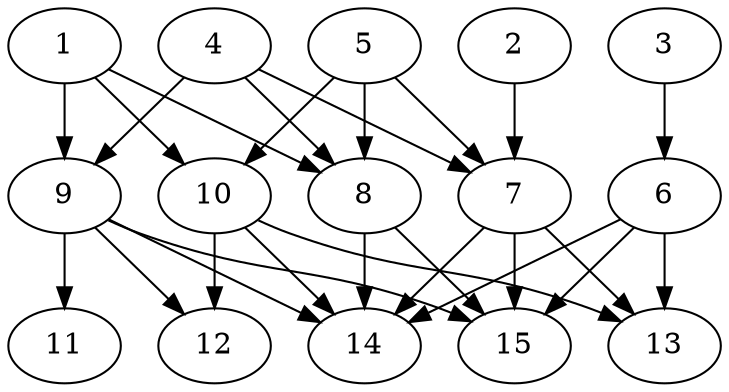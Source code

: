 // DAG automatically generated by daggen at Thu Oct  3 13:59:27 2019
// ./daggen --dot -n 15 --ccr 0.4 --fat 0.7 --regular 0.9 --density 0.9 --mindata 5242880 --maxdata 52428800 
digraph G {
  1 [size="83650560", alpha="0.18", expect_size="33460224"] 
  1 -> 8 [size ="33460224"]
  1 -> 9 [size ="33460224"]
  1 -> 10 [size ="33460224"]
  2 [size="91686400", alpha="0.04", expect_size="36674560"] 
  2 -> 7 [size ="36674560"]
  3 [size="51294720", alpha="0.08", expect_size="20517888"] 
  3 -> 6 [size ="20517888"]
  4 [size="28423680", alpha="0.01", expect_size="11369472"] 
  4 -> 7 [size ="11369472"]
  4 -> 8 [size ="11369472"]
  4 -> 9 [size ="11369472"]
  5 [size="122598400", alpha="0.06", expect_size="49039360"] 
  5 -> 7 [size ="49039360"]
  5 -> 8 [size ="49039360"]
  5 -> 10 [size ="49039360"]
  6 [size="22553600", alpha="0.19", expect_size="9021440"] 
  6 -> 13 [size ="9021440"]
  6 -> 14 [size ="9021440"]
  6 -> 15 [size ="9021440"]
  7 [size="60464640", alpha="0.18", expect_size="24185856"] 
  7 -> 13 [size ="24185856"]
  7 -> 14 [size ="24185856"]
  7 -> 15 [size ="24185856"]
  8 [size="51445760", alpha="0.02", expect_size="20578304"] 
  8 -> 14 [size ="20578304"]
  8 -> 15 [size ="20578304"]
  9 [size="67696640", alpha="0.20", expect_size="27078656"] 
  9 -> 11 [size ="27078656"]
  9 -> 12 [size ="27078656"]
  9 -> 14 [size ="27078656"]
  9 -> 15 [size ="27078656"]
  10 [size="42997760", alpha="0.03", expect_size="17199104"] 
  10 -> 12 [size ="17199104"]
  10 -> 13 [size ="17199104"]
  10 -> 14 [size ="17199104"]
  11 [size="102722560", alpha="0.08", expect_size="41089024"] 
  12 [size="90611200", alpha="0.02", expect_size="36244480"] 
  13 [size="115110400", alpha="0.02", expect_size="46044160"] 
  14 [size="46461440", alpha="0.01", expect_size="18584576"] 
  15 [size="51591680", alpha="0.01", expect_size="20636672"] 
}
